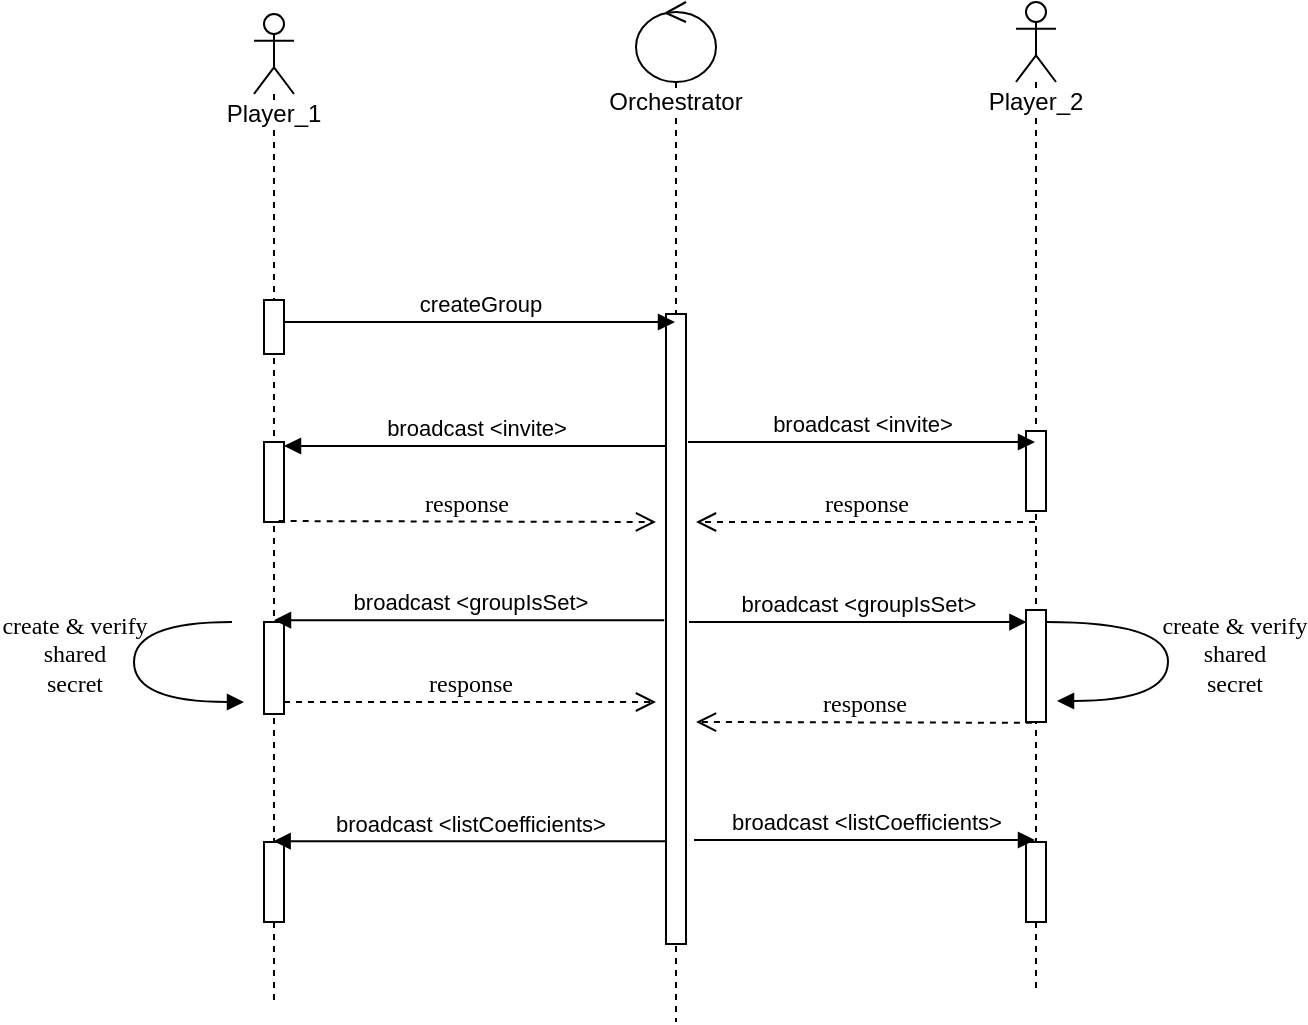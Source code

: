 <mxfile version="12.1.3" type="github" pages="1">
  <diagram name="Page-1" id="13e1069c-82ec-6db2-03f1-153e76fe0fe0">
    <mxGraphModel dx="740" dy="350" grid="1" gridSize="10" guides="1" tooltips="1" connect="1" arrows="1" fold="1" page="1" pageScale="1" pageWidth="1100" pageHeight="850" background="#ffffff" math="0" shadow="0">
      <root>
        <mxCell id="0"/>
        <mxCell id="1" parent="0"/>
        <mxCell id="7baba1c4bc27f4b0-21" value="response" style="html=1;verticalAlign=bottom;endArrow=open;dashed=1;endSize=8;labelBackgroundColor=none;fontFamily=Verdana;fontSize=12;edgeStyle=elbowEdgeStyle;elbow=vertical;" parent="1" source="1FdeVvT8v4bKBEFEmuss-5" edge="1">
          <mxGeometry relative="1" as="geometry">
            <mxPoint x="431" y="300" as="targetPoint"/>
            <Array as="points">
              <mxPoint x="501" y="300"/>
              <mxPoint x="481" y="170"/>
              <mxPoint x="411" y="240"/>
              <mxPoint x="351" y="220"/>
              <mxPoint x="831" y="260"/>
              <mxPoint x="861" y="260"/>
            </Array>
          </mxGeometry>
        </mxCell>
        <mxCell id="7baba1c4bc27f4b0-36" value="create &amp;amp; verify&lt;br&gt;shared&lt;br&gt;secret" style="html=1;verticalAlign=bottom;endArrow=block;labelBackgroundColor=none;fontFamily=Verdana;fontSize=12;elbow=vertical;edgeStyle=orthogonalEdgeStyle;curved=1;" parent="1" source="1FdeVvT8v4bKBEFEmuss-20" edge="1">
          <mxGeometry x="0.295" y="-33" relative="1" as="geometry">
            <mxPoint x="617.5" y="350.5" as="sourcePoint"/>
            <mxPoint x="611.5" y="389.5" as="targetPoint"/>
            <Array as="points">
              <mxPoint x="667" y="350"/>
              <mxPoint x="667" y="390"/>
            </Array>
            <mxPoint x="33" y="33" as="offset"/>
          </mxGeometry>
        </mxCell>
        <mxCell id="1FdeVvT8v4bKBEFEmuss-5" value="Player_2&lt;br&gt;" style="shape=umlLifeline;participant=umlActor;perimeter=lifelinePerimeter;whiteSpace=wrap;html=1;container=1;collapsible=0;recursiveResize=0;verticalAlign=top;spacingTop=36;labelBackgroundColor=#ffffff;outlineConnect=0;" parent="1" vertex="1">
          <mxGeometry x="591" y="40" width="20" height="495" as="geometry"/>
        </mxCell>
        <mxCell id="7baba1c4bc27f4b0-19" value="" style="html=1;points=[];perimeter=orthogonalPerimeter;rounded=0;shadow=0;comic=0;labelBackgroundColor=none;strokeColor=#000000;strokeWidth=1;fillColor=#FFFFFF;fontFamily=Verdana;fontSize=12;fontColor=#000000;align=center;" parent="1FdeVvT8v4bKBEFEmuss-5" vertex="1">
          <mxGeometry x="5" y="214.5" width="10" height="40" as="geometry"/>
        </mxCell>
        <mxCell id="1FdeVvT8v4bKBEFEmuss-20" value="" style="html=1;points=[];perimeter=orthogonalPerimeter;rounded=0;shadow=0;comic=0;labelBackgroundColor=none;strokeColor=#000000;strokeWidth=1;fillColor=#FFFFFF;fontFamily=Verdana;fontSize=12;fontColor=#000000;align=center;" parent="1FdeVvT8v4bKBEFEmuss-5" vertex="1">
          <mxGeometry x="5" y="304" width="10" height="56" as="geometry"/>
        </mxCell>
        <mxCell id="1FdeVvT8v4bKBEFEmuss-26" value="" style="html=1;points=[];perimeter=orthogonalPerimeter;rounded=0;shadow=0;comic=0;labelBackgroundColor=none;strokeColor=#000000;strokeWidth=1;fillColor=#FFFFFF;fontFamily=Verdana;fontSize=12;fontColor=#000000;align=center;" parent="1FdeVvT8v4bKBEFEmuss-5" vertex="1">
          <mxGeometry x="5" y="420" width="10" height="40" as="geometry"/>
        </mxCell>
        <mxCell id="1FdeVvT8v4bKBEFEmuss-7" value="Orchestrator" style="shape=umlLifeline;participant=umlControl;perimeter=lifelinePerimeter;whiteSpace=wrap;html=1;container=1;collapsible=0;recursiveResize=0;verticalAlign=top;spacingTop=36;labelBackgroundColor=#ffffff;outlineConnect=0;" parent="1" vertex="1">
          <mxGeometry x="401" y="40" width="40" height="510" as="geometry"/>
        </mxCell>
        <mxCell id="7baba1c4bc27f4b0-16" value="" style="html=1;points=[];perimeter=orthogonalPerimeter;rounded=0;shadow=0;comic=0;labelBackgroundColor=none;strokeColor=#000000;strokeWidth=1;fillColor=#FFFFFF;fontFamily=Verdana;fontSize=12;fontColor=#000000;align=center;" parent="1FdeVvT8v4bKBEFEmuss-7" vertex="1">
          <mxGeometry x="15" y="156" width="10" height="315" as="geometry"/>
        </mxCell>
        <mxCell id="1FdeVvT8v4bKBEFEmuss-8" value="Player_1&lt;br&gt;" style="shape=umlLifeline;participant=umlActor;perimeter=lifelinePerimeter;whiteSpace=wrap;html=1;container=1;collapsible=0;recursiveResize=0;verticalAlign=top;spacingTop=36;labelBackgroundColor=#ffffff;outlineConnect=0;" parent="1" vertex="1">
          <mxGeometry x="210" y="46" width="20" height="494" as="geometry"/>
        </mxCell>
        <mxCell id="1FdeVvT8v4bKBEFEmuss-9" value="" style="html=1;points=[];perimeter=orthogonalPerimeter;" parent="1FdeVvT8v4bKBEFEmuss-8" vertex="1">
          <mxGeometry x="5" y="143" width="10" height="27" as="geometry"/>
        </mxCell>
        <mxCell id="1FdeVvT8v4bKBEFEmuss-14" value="" style="html=1;points=[];perimeter=orthogonalPerimeter;rounded=0;shadow=0;comic=0;labelBackgroundColor=none;strokeColor=#000000;strokeWidth=1;fillColor=#FFFFFF;fontFamily=Verdana;fontSize=12;fontColor=#000000;align=center;" parent="1FdeVvT8v4bKBEFEmuss-8" vertex="1">
          <mxGeometry x="5" y="214" width="10" height="40" as="geometry"/>
        </mxCell>
        <mxCell id="1FdeVvT8v4bKBEFEmuss-19" value="" style="html=1;points=[];perimeter=orthogonalPerimeter;rounded=0;shadow=0;comic=0;labelBackgroundColor=none;strokeColor=#000000;strokeWidth=1;fillColor=#FFFFFF;fontFamily=Verdana;fontSize=12;fontColor=#000000;align=center;" parent="1FdeVvT8v4bKBEFEmuss-8" vertex="1">
          <mxGeometry x="5" y="304" width="10" height="46" as="geometry"/>
        </mxCell>
        <mxCell id="1FdeVvT8v4bKBEFEmuss-25" value="" style="html=1;points=[];perimeter=orthogonalPerimeter;rounded=0;shadow=0;comic=0;labelBackgroundColor=none;strokeColor=#000000;strokeWidth=1;fillColor=#FFFFFF;fontFamily=Verdana;fontSize=12;fontColor=#000000;align=center;" parent="1FdeVvT8v4bKBEFEmuss-8" vertex="1">
          <mxGeometry x="5" y="414" width="10" height="40" as="geometry"/>
        </mxCell>
        <mxCell id="1FdeVvT8v4bKBEFEmuss-10" value="createGroup" style="html=1;verticalAlign=bottom;endArrow=block;" parent="1" source="1FdeVvT8v4bKBEFEmuss-9" target="1FdeVvT8v4bKBEFEmuss-7" edge="1">
          <mxGeometry width="80" relative="1" as="geometry">
            <mxPoint x="221" y="160" as="sourcePoint"/>
            <mxPoint x="301" y="160" as="targetPoint"/>
            <Array as="points">
              <mxPoint x="281" y="200"/>
            </Array>
          </mxGeometry>
        </mxCell>
        <mxCell id="1FdeVvT8v4bKBEFEmuss-11" value="broadcast &amp;lt;invite&amp;gt;" style="html=1;verticalAlign=bottom;endArrow=block;entryX=1;entryY=0.05;entryDx=0;entryDy=0;entryPerimeter=0;" parent="1" source="7baba1c4bc27f4b0-16" target="1FdeVvT8v4bKBEFEmuss-14" edge="1">
          <mxGeometry width="80" relative="1" as="geometry">
            <mxPoint x="414" y="270" as="sourcePoint"/>
            <mxPoint x="430.5" y="210" as="targetPoint"/>
            <Array as="points"/>
          </mxGeometry>
        </mxCell>
        <mxCell id="1FdeVvT8v4bKBEFEmuss-15" value="broadcast &amp;lt;invite&amp;gt;" style="html=1;verticalAlign=bottom;endArrow=block;" parent="1" target="1FdeVvT8v4bKBEFEmuss-5" edge="1">
          <mxGeometry width="80" relative="1" as="geometry">
            <mxPoint x="427" y="260" as="sourcePoint"/>
            <mxPoint x="235" y="268" as="targetPoint"/>
            <Array as="points"/>
          </mxGeometry>
        </mxCell>
        <mxCell id="1FdeVvT8v4bKBEFEmuss-16" value="response" style="html=1;verticalAlign=bottom;endArrow=open;dashed=1;endSize=8;labelBackgroundColor=none;fontFamily=Verdana;fontSize=12;edgeStyle=elbowEdgeStyle;elbow=vertical;exitX=0.733;exitY=0.988;exitDx=0;exitDy=0;exitPerimeter=0;" parent="1" source="1FdeVvT8v4bKBEFEmuss-14" edge="1">
          <mxGeometry relative="1" as="geometry">
            <mxPoint x="411" y="300" as="targetPoint"/>
            <Array as="points">
              <mxPoint x="321" y="300"/>
              <mxPoint x="491" y="180"/>
              <mxPoint x="421" y="250"/>
              <mxPoint x="361" y="230"/>
              <mxPoint x="841" y="270"/>
              <mxPoint x="871" y="270"/>
            </Array>
            <mxPoint x="580.5" y="310" as="sourcePoint"/>
          </mxGeometry>
        </mxCell>
        <mxCell id="1FdeVvT8v4bKBEFEmuss-17" value="broadcast &amp;lt;groupIsSet&amp;gt;" style="html=1;verticalAlign=bottom;endArrow=block;exitX=-0.089;exitY=0.486;exitDx=0;exitDy=0;exitPerimeter=0;" parent="1" source="7baba1c4bc27f4b0-16" target="1FdeVvT8v4bKBEFEmuss-8" edge="1">
          <mxGeometry width="80" relative="1" as="geometry">
            <mxPoint x="411" y="352" as="sourcePoint"/>
            <mxPoint x="222" y="352" as="targetPoint"/>
            <Array as="points"/>
          </mxGeometry>
        </mxCell>
        <mxCell id="1FdeVvT8v4bKBEFEmuss-18" value="broadcast &amp;lt;groupIsSet&amp;gt;" style="html=1;verticalAlign=bottom;endArrow=block;entryX=0.022;entryY=0.108;entryDx=0;entryDy=0;entryPerimeter=0;" parent="1" target="1FdeVvT8v4bKBEFEmuss-20" edge="1">
          <mxGeometry width="80" relative="1" as="geometry">
            <mxPoint x="427.5" y="350" as="sourcePoint"/>
            <mxPoint x="571" y="350" as="targetPoint"/>
            <Array as="points"/>
          </mxGeometry>
        </mxCell>
        <mxCell id="1FdeVvT8v4bKBEFEmuss-21" value="response" style="html=1;verticalAlign=bottom;endArrow=open;dashed=1;endSize=8;labelBackgroundColor=none;fontFamily=Verdana;fontSize=12;edgeStyle=elbowEdgeStyle;elbow=vertical;exitX=0.295;exitY=1.007;exitDx=0;exitDy=0;exitPerimeter=0;" parent="1" source="1FdeVvT8v4bKBEFEmuss-20" edge="1">
          <mxGeometry relative="1" as="geometry">
            <mxPoint x="431" y="400" as="targetPoint"/>
            <Array as="points">
              <mxPoint x="491.5" y="400"/>
              <mxPoint x="471.5" y="270"/>
              <mxPoint x="401.5" y="340"/>
              <mxPoint x="341.5" y="320"/>
              <mxPoint x="821.5" y="360"/>
              <mxPoint x="851.5" y="360"/>
            </Array>
            <mxPoint x="581" y="395" as="sourcePoint"/>
          </mxGeometry>
        </mxCell>
        <mxCell id="1FdeVvT8v4bKBEFEmuss-22" value="response" style="html=1;verticalAlign=bottom;endArrow=open;dashed=1;endSize=8;labelBackgroundColor=none;fontFamily=Verdana;fontSize=12;edgeStyle=elbowEdgeStyle;elbow=vertical;" parent="1" source="1FdeVvT8v4bKBEFEmuss-19" edge="1">
          <mxGeometry relative="1" as="geometry">
            <mxPoint x="411" y="390" as="targetPoint"/>
            <Array as="points">
              <mxPoint x="391" y="390"/>
              <mxPoint x="411.5" y="350"/>
              <mxPoint x="351.5" y="330"/>
              <mxPoint x="831.5" y="370"/>
              <mxPoint x="861.5" y="370"/>
            </Array>
            <mxPoint x="578.167" y="410.333" as="sourcePoint"/>
          </mxGeometry>
        </mxCell>
        <mxCell id="1FdeVvT8v4bKBEFEmuss-23" value="broadcast &amp;lt;listCoefficients&amp;gt;" style="html=1;verticalAlign=bottom;endArrow=block;exitX=-0.089;exitY=0.486;exitDx=0;exitDy=0;exitPerimeter=0;" parent="1" edge="1">
          <mxGeometry width="80" relative="1" as="geometry">
            <mxPoint x="415.61" y="459.59" as="sourcePoint"/>
            <mxPoint x="219.824" y="459.59" as="targetPoint"/>
            <Array as="points"/>
          </mxGeometry>
        </mxCell>
        <mxCell id="1FdeVvT8v4bKBEFEmuss-24" value="broadcast &amp;lt;listCoefficients&amp;gt;" style="html=1;verticalAlign=bottom;endArrow=block;" parent="1" target="1FdeVvT8v4bKBEFEmuss-5" edge="1">
          <mxGeometry width="80" relative="1" as="geometry">
            <mxPoint x="430" y="459" as="sourcePoint"/>
            <mxPoint x="591.22" y="459.548" as="targetPoint"/>
            <Array as="points"/>
          </mxGeometry>
        </mxCell>
        <mxCell id="1FdeVvT8v4bKBEFEmuss-27" value="create &amp;amp; verify&lt;br&gt;shared&lt;br&gt;secret" style="html=1;verticalAlign=bottom;endArrow=block;labelBackgroundColor=none;fontFamily=Verdana;fontSize=12;elbow=vertical;edgeStyle=orthogonalEdgeStyle;curved=1;" parent="1" edge="1">
          <mxGeometry x="0.236" y="-30" relative="1" as="geometry">
            <mxPoint x="199" y="350" as="sourcePoint"/>
            <mxPoint x="205" y="390" as="targetPoint"/>
            <Array as="points">
              <mxPoint x="150" y="350"/>
              <mxPoint x="150" y="390"/>
            </Array>
            <mxPoint x="-30" y="-30" as="offset"/>
          </mxGeometry>
        </mxCell>
      </root>
    </mxGraphModel>
  </diagram>
</mxfile>
